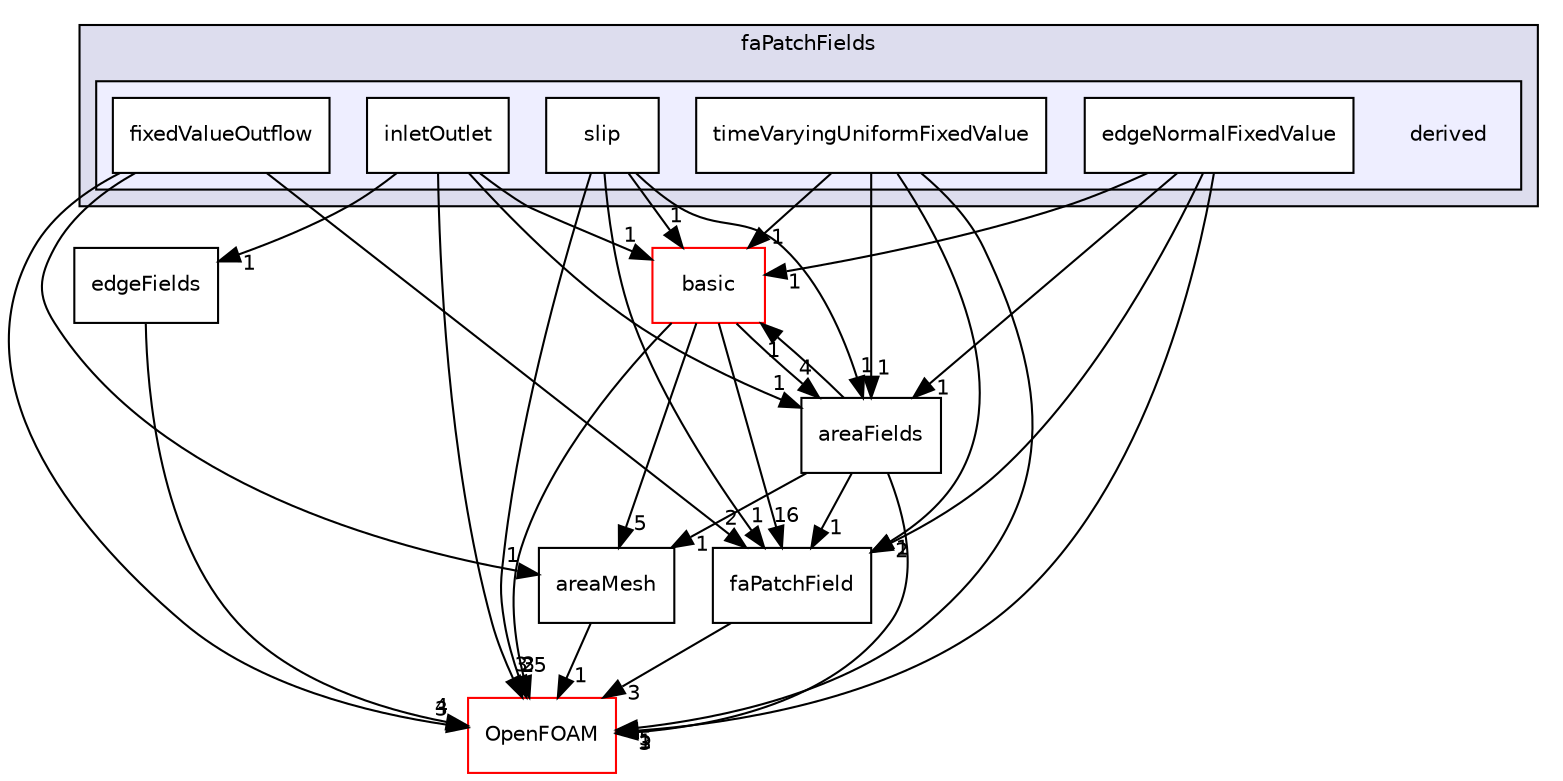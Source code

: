 digraph "src/finiteArea/fields/faPatchFields/derived" {
  bgcolor=transparent;
  compound=true
  node [ fontsize="10", fontname="Helvetica"];
  edge [ labelfontsize="10", labelfontname="Helvetica"];
  subgraph clusterdir_2ab18c7cf3ac70392000d64dbb3a76b5 {
    graph [ bgcolor="#ddddee", pencolor="black", label="faPatchFields" fontname="Helvetica", fontsize="10", URL="dir_2ab18c7cf3ac70392000d64dbb3a76b5.html"]
  subgraph clusterdir_e199f5c11b5a7f232da4f9fe7f7d8b60 {
    graph [ bgcolor="#eeeeff", pencolor="black", label="" URL="dir_e199f5c11b5a7f232da4f9fe7f7d8b60.html"];
    dir_e199f5c11b5a7f232da4f9fe7f7d8b60 [shape=plaintext label="derived"];
    dir_93f0fbd179692c08f4805b18d8b13eac [shape=box label="edgeNormalFixedValue" color="black" fillcolor="white" style="filled" URL="dir_93f0fbd179692c08f4805b18d8b13eac.html"];
    dir_4ce91b6ccad5d9174d26fc1fdc035f8f [shape=box label="fixedValueOutflow" color="black" fillcolor="white" style="filled" URL="dir_4ce91b6ccad5d9174d26fc1fdc035f8f.html"];
    dir_93df89eec113f9d1b6d465508ac71729 [shape=box label="inletOutlet" color="black" fillcolor="white" style="filled" URL="dir_93df89eec113f9d1b6d465508ac71729.html"];
    dir_c91a6069bd05444772260cebe330bab0 [shape=box label="slip" color="black" fillcolor="white" style="filled" URL="dir_c91a6069bd05444772260cebe330bab0.html"];
    dir_946e0954c4efd4c919a1000ed66731c8 [shape=box label="timeVaryingUniformFixedValue" color="black" fillcolor="white" style="filled" URL="dir_946e0954c4efd4c919a1000ed66731c8.html"];
  }
  }
  dir_aab456f5c1cc5dbfc723b55e621977f8 [shape=box label="edgeFields" URL="dir_aab456f5c1cc5dbfc723b55e621977f8.html"];
  dir_aa4bce7a1abbd72ee1f4d02ddf362a3b [shape=box label="areaMesh" URL="dir_aa4bce7a1abbd72ee1f4d02ddf362a3b.html"];
  dir_a3ace091d9f29f1a163e7ddba3bdb43a [shape=box label="basic" color="red" URL="dir_a3ace091d9f29f1a163e7ddba3bdb43a.html"];
  dir_45bb735b99283f509e93082dc5349c43 [shape=box label="faPatchField" URL="dir_45bb735b99283f509e93082dc5349c43.html"];
  dir_daaae48b02afa3c7d2f12c306bc03aaf [shape=box label="areaFields" URL="dir_daaae48b02afa3c7d2f12c306bc03aaf.html"];
  dir_c5473ff19b20e6ec4dfe5c310b3778a8 [shape=box label="OpenFOAM" color="red" URL="dir_c5473ff19b20e6ec4dfe5c310b3778a8.html"];
  dir_4ce91b6ccad5d9174d26fc1fdc035f8f->dir_aa4bce7a1abbd72ee1f4d02ddf362a3b [headlabel="1", labeldistance=1.5 headhref="dir_000767_000714.html"];
  dir_4ce91b6ccad5d9174d26fc1fdc035f8f->dir_45bb735b99283f509e93082dc5349c43 [headlabel="2", labeldistance=1.5 headhref="dir_000767_000771.html"];
  dir_4ce91b6ccad5d9174d26fc1fdc035f8f->dir_c5473ff19b20e6ec4dfe5c310b3778a8 [headlabel="3", labeldistance=1.5 headhref="dir_000767_002151.html"];
  dir_aab456f5c1cc5dbfc723b55e621977f8->dir_c5473ff19b20e6ec4dfe5c310b3778a8 [headlabel="4", labeldistance=1.5 headhref="dir_000736_002151.html"];
  dir_93df89eec113f9d1b6d465508ac71729->dir_aab456f5c1cc5dbfc723b55e621977f8 [headlabel="1", labeldistance=1.5 headhref="dir_000768_000736.html"];
  dir_93df89eec113f9d1b6d465508ac71729->dir_a3ace091d9f29f1a163e7ddba3bdb43a [headlabel="1", labeldistance=1.5 headhref="dir_000768_000750.html"];
  dir_93df89eec113f9d1b6d465508ac71729->dir_daaae48b02afa3c7d2f12c306bc03aaf [headlabel="1", labeldistance=1.5 headhref="dir_000768_000735.html"];
  dir_93df89eec113f9d1b6d465508ac71729->dir_c5473ff19b20e6ec4dfe5c310b3778a8 [headlabel="3", labeldistance=1.5 headhref="dir_000768_002151.html"];
  dir_aa4bce7a1abbd72ee1f4d02ddf362a3b->dir_c5473ff19b20e6ec4dfe5c310b3778a8 [headlabel="1", labeldistance=1.5 headhref="dir_000714_002151.html"];
  dir_93f0fbd179692c08f4805b18d8b13eac->dir_a3ace091d9f29f1a163e7ddba3bdb43a [headlabel="1", labeldistance=1.5 headhref="dir_000766_000750.html"];
  dir_93f0fbd179692c08f4805b18d8b13eac->dir_45bb735b99283f509e93082dc5349c43 [headlabel="2", labeldistance=1.5 headhref="dir_000766_000771.html"];
  dir_93f0fbd179692c08f4805b18d8b13eac->dir_daaae48b02afa3c7d2f12c306bc03aaf [headlabel="1", labeldistance=1.5 headhref="dir_000766_000735.html"];
  dir_93f0fbd179692c08f4805b18d8b13eac->dir_c5473ff19b20e6ec4dfe5c310b3778a8 [headlabel="1", labeldistance=1.5 headhref="dir_000766_002151.html"];
  dir_c91a6069bd05444772260cebe330bab0->dir_a3ace091d9f29f1a163e7ddba3bdb43a [headlabel="1", labeldistance=1.5 headhref="dir_000769_000750.html"];
  dir_c91a6069bd05444772260cebe330bab0->dir_45bb735b99283f509e93082dc5349c43 [headlabel="1", labeldistance=1.5 headhref="dir_000769_000771.html"];
  dir_c91a6069bd05444772260cebe330bab0->dir_daaae48b02afa3c7d2f12c306bc03aaf [headlabel="1", labeldistance=1.5 headhref="dir_000769_000735.html"];
  dir_c91a6069bd05444772260cebe330bab0->dir_c5473ff19b20e6ec4dfe5c310b3778a8 [headlabel="3", labeldistance=1.5 headhref="dir_000769_002151.html"];
  dir_a3ace091d9f29f1a163e7ddba3bdb43a->dir_aa4bce7a1abbd72ee1f4d02ddf362a3b [headlabel="5", labeldistance=1.5 headhref="dir_000750_000714.html"];
  dir_a3ace091d9f29f1a163e7ddba3bdb43a->dir_45bb735b99283f509e93082dc5349c43 [headlabel="16", labeldistance=1.5 headhref="dir_000750_000771.html"];
  dir_a3ace091d9f29f1a163e7ddba3bdb43a->dir_daaae48b02afa3c7d2f12c306bc03aaf [headlabel="4", labeldistance=1.5 headhref="dir_000750_000735.html"];
  dir_a3ace091d9f29f1a163e7ddba3bdb43a->dir_c5473ff19b20e6ec4dfe5c310b3778a8 [headlabel="25", labeldistance=1.5 headhref="dir_000750_002151.html"];
  dir_45bb735b99283f509e93082dc5349c43->dir_c5473ff19b20e6ec4dfe5c310b3778a8 [headlabel="3", labeldistance=1.5 headhref="dir_000771_002151.html"];
  dir_daaae48b02afa3c7d2f12c306bc03aaf->dir_aa4bce7a1abbd72ee1f4d02ddf362a3b [headlabel="1", labeldistance=1.5 headhref="dir_000735_000714.html"];
  dir_daaae48b02afa3c7d2f12c306bc03aaf->dir_a3ace091d9f29f1a163e7ddba3bdb43a [headlabel="1", labeldistance=1.5 headhref="dir_000735_000750.html"];
  dir_daaae48b02afa3c7d2f12c306bc03aaf->dir_45bb735b99283f509e93082dc5349c43 [headlabel="1", labeldistance=1.5 headhref="dir_000735_000771.html"];
  dir_daaae48b02afa3c7d2f12c306bc03aaf->dir_c5473ff19b20e6ec4dfe5c310b3778a8 [headlabel="3", labeldistance=1.5 headhref="dir_000735_002151.html"];
  dir_946e0954c4efd4c919a1000ed66731c8->dir_a3ace091d9f29f1a163e7ddba3bdb43a [headlabel="1", labeldistance=1.5 headhref="dir_000770_000750.html"];
  dir_946e0954c4efd4c919a1000ed66731c8->dir_45bb735b99283f509e93082dc5349c43 [headlabel="1", labeldistance=1.5 headhref="dir_000770_000771.html"];
  dir_946e0954c4efd4c919a1000ed66731c8->dir_daaae48b02afa3c7d2f12c306bc03aaf [headlabel="1", labeldistance=1.5 headhref="dir_000770_000735.html"];
  dir_946e0954c4efd4c919a1000ed66731c8->dir_c5473ff19b20e6ec4dfe5c310b3778a8 [headlabel="5", labeldistance=1.5 headhref="dir_000770_002151.html"];
}
